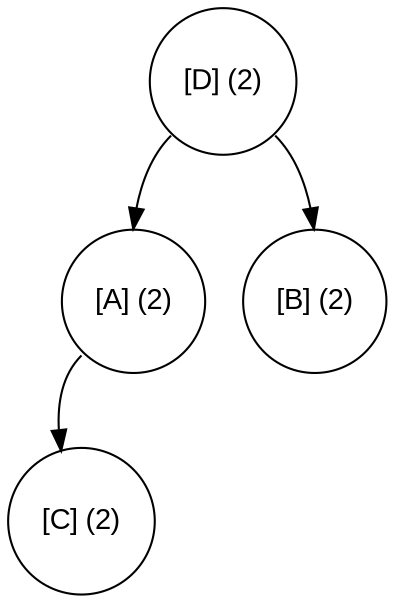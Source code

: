 digraph move_down {
	node [fontname="Arial", shape="circle", width=0.5]; 

	0 [label = "[D] (2)"];
	0:sw -> 1;
	1 [label = "[A] (2)"];
	1:sw -> 3;
	3 [label = "[C] (2)"];
	0:se -> 2;
	2 [label = "[B] (2)"];
}
